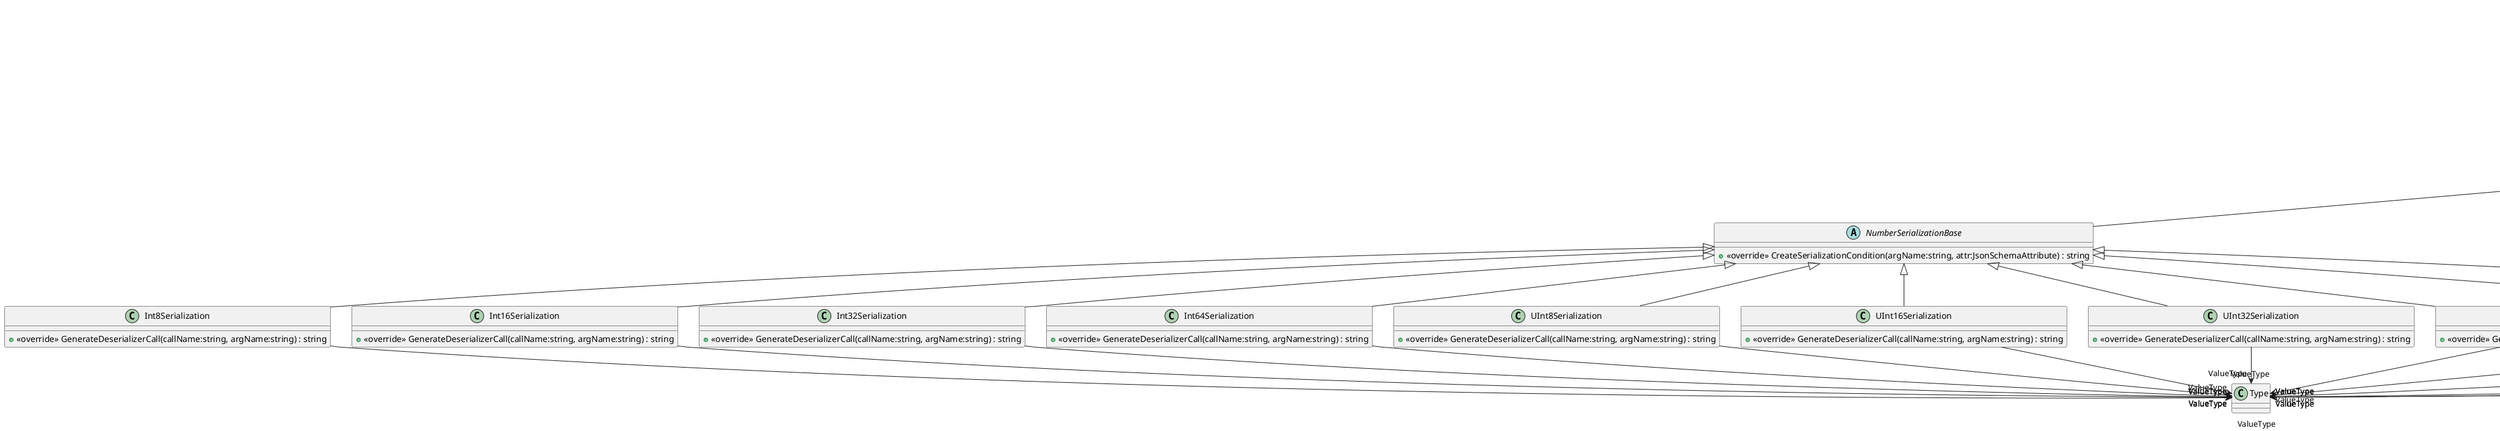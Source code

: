 @startuml
abstract class PrimitiveSerializationBase {
    + IsInline : bool <<get>>
    + GenerateDeserializer(writer:StreamWriter, callName:string) : void
    + {abstract} GenerateDeserializerCall(callName:string, argName:string) : string
    + <<virtual>> CreateSerializationCondition(argName:string, t:JsonSchemaAttribute) : string
    + GenerateSerializer(writer:StreamWriter, callName:string) : void
    + GenerateSerializerCall(callName:string, argName:string) : string
    + <<override>> ToString() : string
}
abstract class NumberSerializationBase {
    + <<override>> CreateSerializationCondition(argName:string, attr:JsonSchemaAttribute) : string
}
class Int8Serialization {
    + <<override>> GenerateDeserializerCall(callName:string, argName:string) : string
}
class Int16Serialization {
    + <<override>> GenerateDeserializerCall(callName:string, argName:string) : string
}
class Int32Serialization {
    + <<override>> GenerateDeserializerCall(callName:string, argName:string) : string
}
class Int64Serialization {
    + <<override>> GenerateDeserializerCall(callName:string, argName:string) : string
}
class UInt8Serialization {
    + <<override>> GenerateDeserializerCall(callName:string, argName:string) : string
}
class UInt16Serialization {
    + <<override>> GenerateDeserializerCall(callName:string, argName:string) : string
}
class UInt32Serialization {
    + <<override>> GenerateDeserializerCall(callName:string, argName:string) : string
}
class UInt64Serialization {
    + <<override>> GenerateDeserializerCall(callName:string, argName:string) : string
}
class SingleSerialization {
    + <<override>> GenerateDeserializerCall(callName:string, argName:string) : string
}
class DoubleSerialization {
    + <<override>> GenerateDeserializerCall(callName:string, argName:string) : string
}
class BooleanSerialization {
    + <<override>> GenerateDeserializerCall(callName:string, argName:string) : string
}
class StringSerialization {
    + <<override>> GenerateDeserializerCall(callName:string, argName:string) : string
    + <<override>> CreateSerializationCondition(argName:string, t:JsonSchemaAttribute) : string
}
IValueSerialization <|-- PrimitiveSerializationBase
PrimitiveSerializationBase --> "ValueType" Type
PrimitiveSerializationBase <|-- NumberSerializationBase
NumberSerializationBase <|-- Int8Serialization
Int8Serialization --> "ValueType" Type
NumberSerializationBase <|-- Int16Serialization
Int16Serialization --> "ValueType" Type
NumberSerializationBase <|-- Int32Serialization
Int32Serialization --> "ValueType" Type
NumberSerializationBase <|-- Int64Serialization
Int64Serialization --> "ValueType" Type
NumberSerializationBase <|-- UInt8Serialization
UInt8Serialization --> "ValueType" Type
NumberSerializationBase <|-- UInt16Serialization
UInt16Serialization --> "ValueType" Type
NumberSerializationBase <|-- UInt32Serialization
UInt32Serialization --> "ValueType" Type
NumberSerializationBase <|-- UInt64Serialization
UInt64Serialization --> "ValueType" Type
NumberSerializationBase <|-- SingleSerialization
SingleSerialization --> "ValueType" Type
NumberSerializationBase <|-- DoubleSerialization
DoubleSerialization --> "ValueType" Type
PrimitiveSerializationBase <|-- BooleanSerialization
BooleanSerialization --> "ValueType" Type
PrimitiveSerializationBase <|-- StringSerialization
StringSerialization --> "ValueType" Type
@enduml
